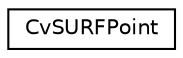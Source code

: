 digraph "Graphical Class Hierarchy"
{
 // LATEX_PDF_SIZE
  edge [fontname="Helvetica",fontsize="10",labelfontname="Helvetica",labelfontsize="10"];
  node [fontname="Helvetica",fontsize="10",shape=record];
  rankdir="LR";
  Node0 [label="CvSURFPoint",height=0.2,width=0.4,color="black", fillcolor="white", style="filled",URL="$struct_cv_s_u_r_f_point.html",tooltip=" "];
}
